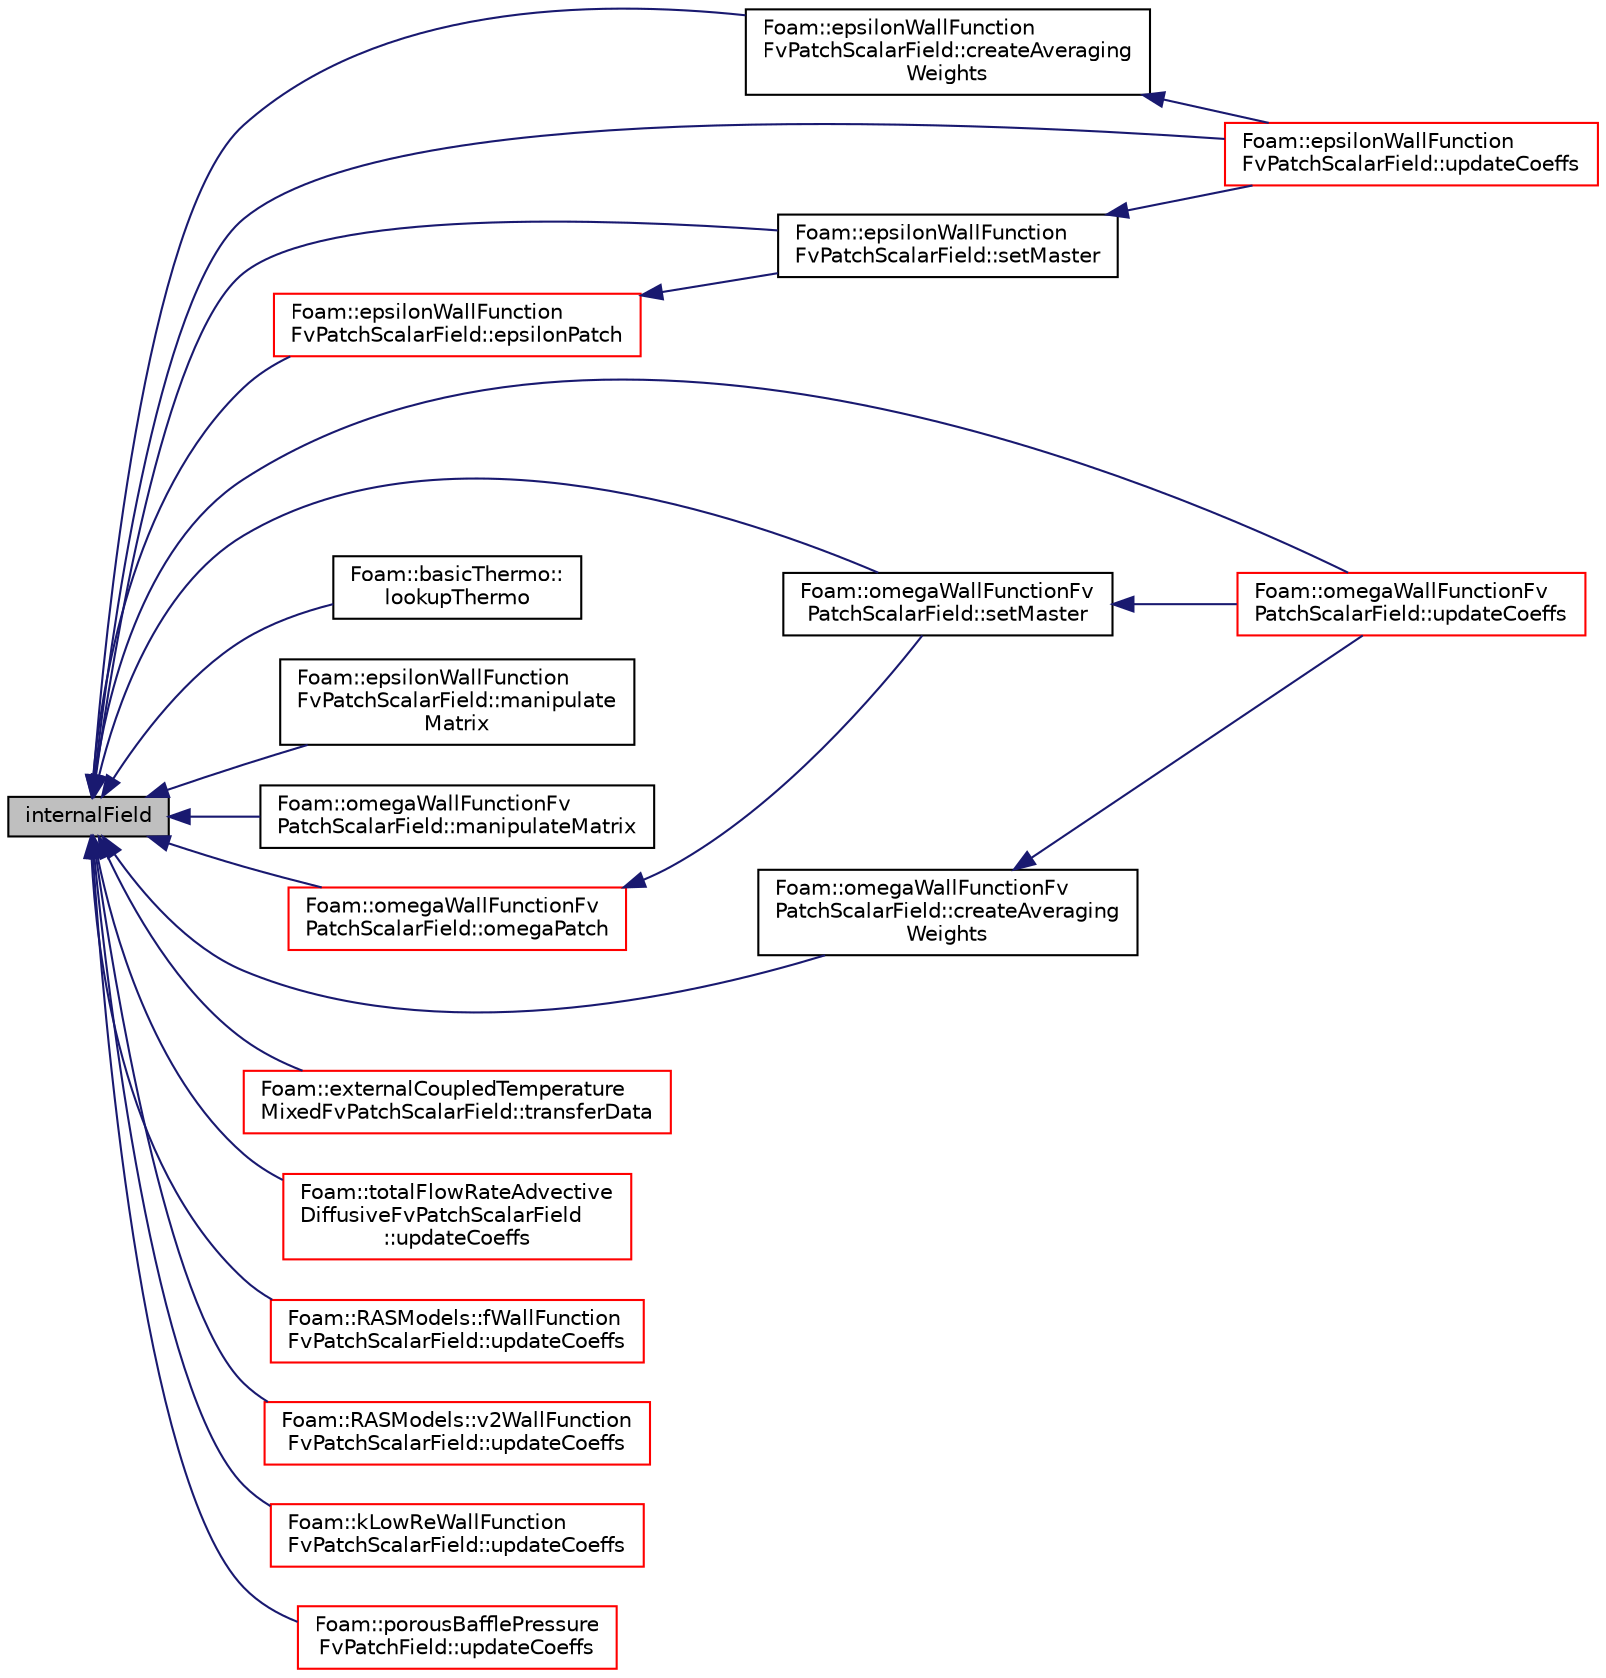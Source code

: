 digraph "internalField"
{
  bgcolor="transparent";
  edge [fontname="Helvetica",fontsize="10",labelfontname="Helvetica",labelfontsize="10"];
  node [fontname="Helvetica",fontsize="10",shape=record];
  rankdir="LR";
  Node1 [label="internalField",height=0.2,width=0.4,color="black", fillcolor="grey75", style="filled", fontcolor="black"];
  Node1 -> Node2 [dir="back",color="midnightblue",fontsize="10",style="solid",fontname="Helvetica"];
  Node2 [label="Foam::epsilonWallFunction\lFvPatchScalarField::createAveraging\lWeights",height=0.2,width=0.4,color="black",URL="$a00671.html#a7e3f26a2eb2d1d475fca3c80c5fa26f0",tooltip="Create the averaging weights for cells which are bounded by. "];
  Node2 -> Node3 [dir="back",color="midnightblue",fontsize="10",style="solid",fontname="Helvetica"];
  Node3 [label="Foam::epsilonWallFunction\lFvPatchScalarField::updateCoeffs",height=0.2,width=0.4,color="red",URL="$a00671.html#a7e24eafac629d3733181cd942d4c902f",tooltip="Update the coefficients associated with the patch field. "];
  Node1 -> Node4 [dir="back",color="midnightblue",fontsize="10",style="solid",fontname="Helvetica"];
  Node4 [label="Foam::omegaWallFunctionFv\lPatchScalarField::createAveraging\lWeights",height=0.2,width=0.4,color="black",URL="$a01752.html#a7e3f26a2eb2d1d475fca3c80c5fa26f0",tooltip="Create the averaging weights for cells which are bounded by. "];
  Node4 -> Node5 [dir="back",color="midnightblue",fontsize="10",style="solid",fontname="Helvetica"];
  Node5 [label="Foam::omegaWallFunctionFv\lPatchScalarField::updateCoeffs",height=0.2,width=0.4,color="red",URL="$a01752.html#a7e24eafac629d3733181cd942d4c902f",tooltip="Update the coefficients associated with the patch field. "];
  Node1 -> Node6 [dir="back",color="midnightblue",fontsize="10",style="solid",fontname="Helvetica"];
  Node6 [label="Foam::epsilonWallFunction\lFvPatchScalarField::epsilonPatch",height=0.2,width=0.4,color="red",URL="$a00671.html#ad684192532c35b596d19ec40e95ea6ca",tooltip="Helper function to return non-const access to an epsilon patch. "];
  Node6 -> Node7 [dir="back",color="midnightblue",fontsize="10",style="solid",fontname="Helvetica"];
  Node7 [label="Foam::epsilonWallFunction\lFvPatchScalarField::setMaster",height=0.2,width=0.4,color="black",URL="$a00671.html#af62f4355fcee4da87dbdf3b365d3d73a",tooltip="Set the master patch - master is responsible for updating all. "];
  Node7 -> Node3 [dir="back",color="midnightblue",fontsize="10",style="solid",fontname="Helvetica"];
  Node1 -> Node8 [dir="back",color="midnightblue",fontsize="10",style="solid",fontname="Helvetica"];
  Node8 [label="Foam::basicThermo::\llookupThermo",height=0.2,width=0.4,color="black",URL="$a00120.html#a1a973e5b42d222c61500a0d68386822d"];
  Node1 -> Node9 [dir="back",color="midnightblue",fontsize="10",style="solid",fontname="Helvetica"];
  Node9 [label="Foam::epsilonWallFunction\lFvPatchScalarField::manipulate\lMatrix",height=0.2,width=0.4,color="black",URL="$a00671.html#a45d1c9e9ccd460392d93923472aac76c",tooltip="Manipulate matrix with given weights. "];
  Node1 -> Node10 [dir="back",color="midnightblue",fontsize="10",style="solid",fontname="Helvetica"];
  Node10 [label="Foam::omegaWallFunctionFv\lPatchScalarField::manipulateMatrix",height=0.2,width=0.4,color="black",URL="$a01752.html#a45d1c9e9ccd460392d93923472aac76c",tooltip="Manipulate matrix with given weights. "];
  Node1 -> Node11 [dir="back",color="midnightblue",fontsize="10",style="solid",fontname="Helvetica"];
  Node11 [label="Foam::omegaWallFunctionFv\lPatchScalarField::omegaPatch",height=0.2,width=0.4,color="red",URL="$a01752.html#adc76179cbe786f9a2eb4941ec39baf9f",tooltip="Helper function to return non-const access to an omega patch. "];
  Node11 -> Node12 [dir="back",color="midnightblue",fontsize="10",style="solid",fontname="Helvetica"];
  Node12 [label="Foam::omegaWallFunctionFv\lPatchScalarField::setMaster",height=0.2,width=0.4,color="black",URL="$a01752.html#af62f4355fcee4da87dbdf3b365d3d73a",tooltip="Set the master patch - master is responsible for updating all. "];
  Node12 -> Node5 [dir="back",color="midnightblue",fontsize="10",style="solid",fontname="Helvetica"];
  Node1 -> Node7 [dir="back",color="midnightblue",fontsize="10",style="solid",fontname="Helvetica"];
  Node1 -> Node12 [dir="back",color="midnightblue",fontsize="10",style="solid",fontname="Helvetica"];
  Node1 -> Node13 [dir="back",color="midnightblue",fontsize="10",style="solid",fontname="Helvetica"];
  Node13 [label="Foam::externalCoupledTemperature\lMixedFvPatchScalarField::transferData",height=0.2,width=0.4,color="red",URL="$a00716.html#a0b1b3cb36932ce3499b0f68b6172d183",tooltip="Transfer data for external source. "];
  Node1 -> Node14 [dir="back",color="midnightblue",fontsize="10",style="solid",fontname="Helvetica"];
  Node14 [label="Foam::totalFlowRateAdvective\lDiffusiveFvPatchScalarField\l::updateCoeffs",height=0.2,width=0.4,color="red",URL="$a02731.html#a7e24eafac629d3733181cd942d4c902f",tooltip="Update the coefficients associated with the patch field. "];
  Node1 -> Node15 [dir="back",color="midnightblue",fontsize="10",style="solid",fontname="Helvetica"];
  Node15 [label="Foam::RASModels::fWallFunction\lFvPatchScalarField::updateCoeffs",height=0.2,width=0.4,color="red",URL="$a00912.html#a7e24eafac629d3733181cd942d4c902f",tooltip="Update the coefficients associated with the patch field. "];
  Node1 -> Node16 [dir="back",color="midnightblue",fontsize="10",style="solid",fontname="Helvetica"];
  Node16 [label="Foam::RASModels::v2WallFunction\lFvPatchScalarField::updateCoeffs",height=0.2,width=0.4,color="red",URL="$a02890.html#a7e24eafac629d3733181cd942d4c902f",tooltip="Update the coefficients associated with the patch field. "];
  Node1 -> Node17 [dir="back",color="midnightblue",fontsize="10",style="solid",fontname="Helvetica"];
  Node17 [label="Foam::kLowReWallFunction\lFvPatchScalarField::updateCoeffs",height=0.2,width=0.4,color="red",URL="$a01270.html#a7e24eafac629d3733181cd942d4c902f",tooltip="Update the coefficients associated with the patch field. "];
  Node1 -> Node18 [dir="back",color="midnightblue",fontsize="10",style="solid",fontname="Helvetica"];
  Node18 [label="Foam::porousBafflePressure\lFvPatchField::updateCoeffs",height=0.2,width=0.4,color="red",URL="$a01985.html#a7e24eafac629d3733181cd942d4c902f",tooltip="Update the coefficients associated with the patch field. "];
  Node1 -> Node3 [dir="back",color="midnightblue",fontsize="10",style="solid",fontname="Helvetica"];
  Node1 -> Node5 [dir="back",color="midnightblue",fontsize="10",style="solid",fontname="Helvetica"];
}
